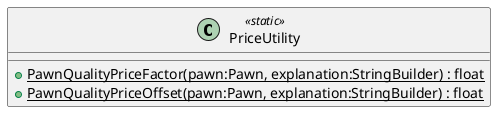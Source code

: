 @startuml
class PriceUtility <<static>> {
    + {static} PawnQualityPriceFactor(pawn:Pawn, explanation:StringBuilder) : float
    + {static} PawnQualityPriceOffset(pawn:Pawn, explanation:StringBuilder) : float
}
@enduml
